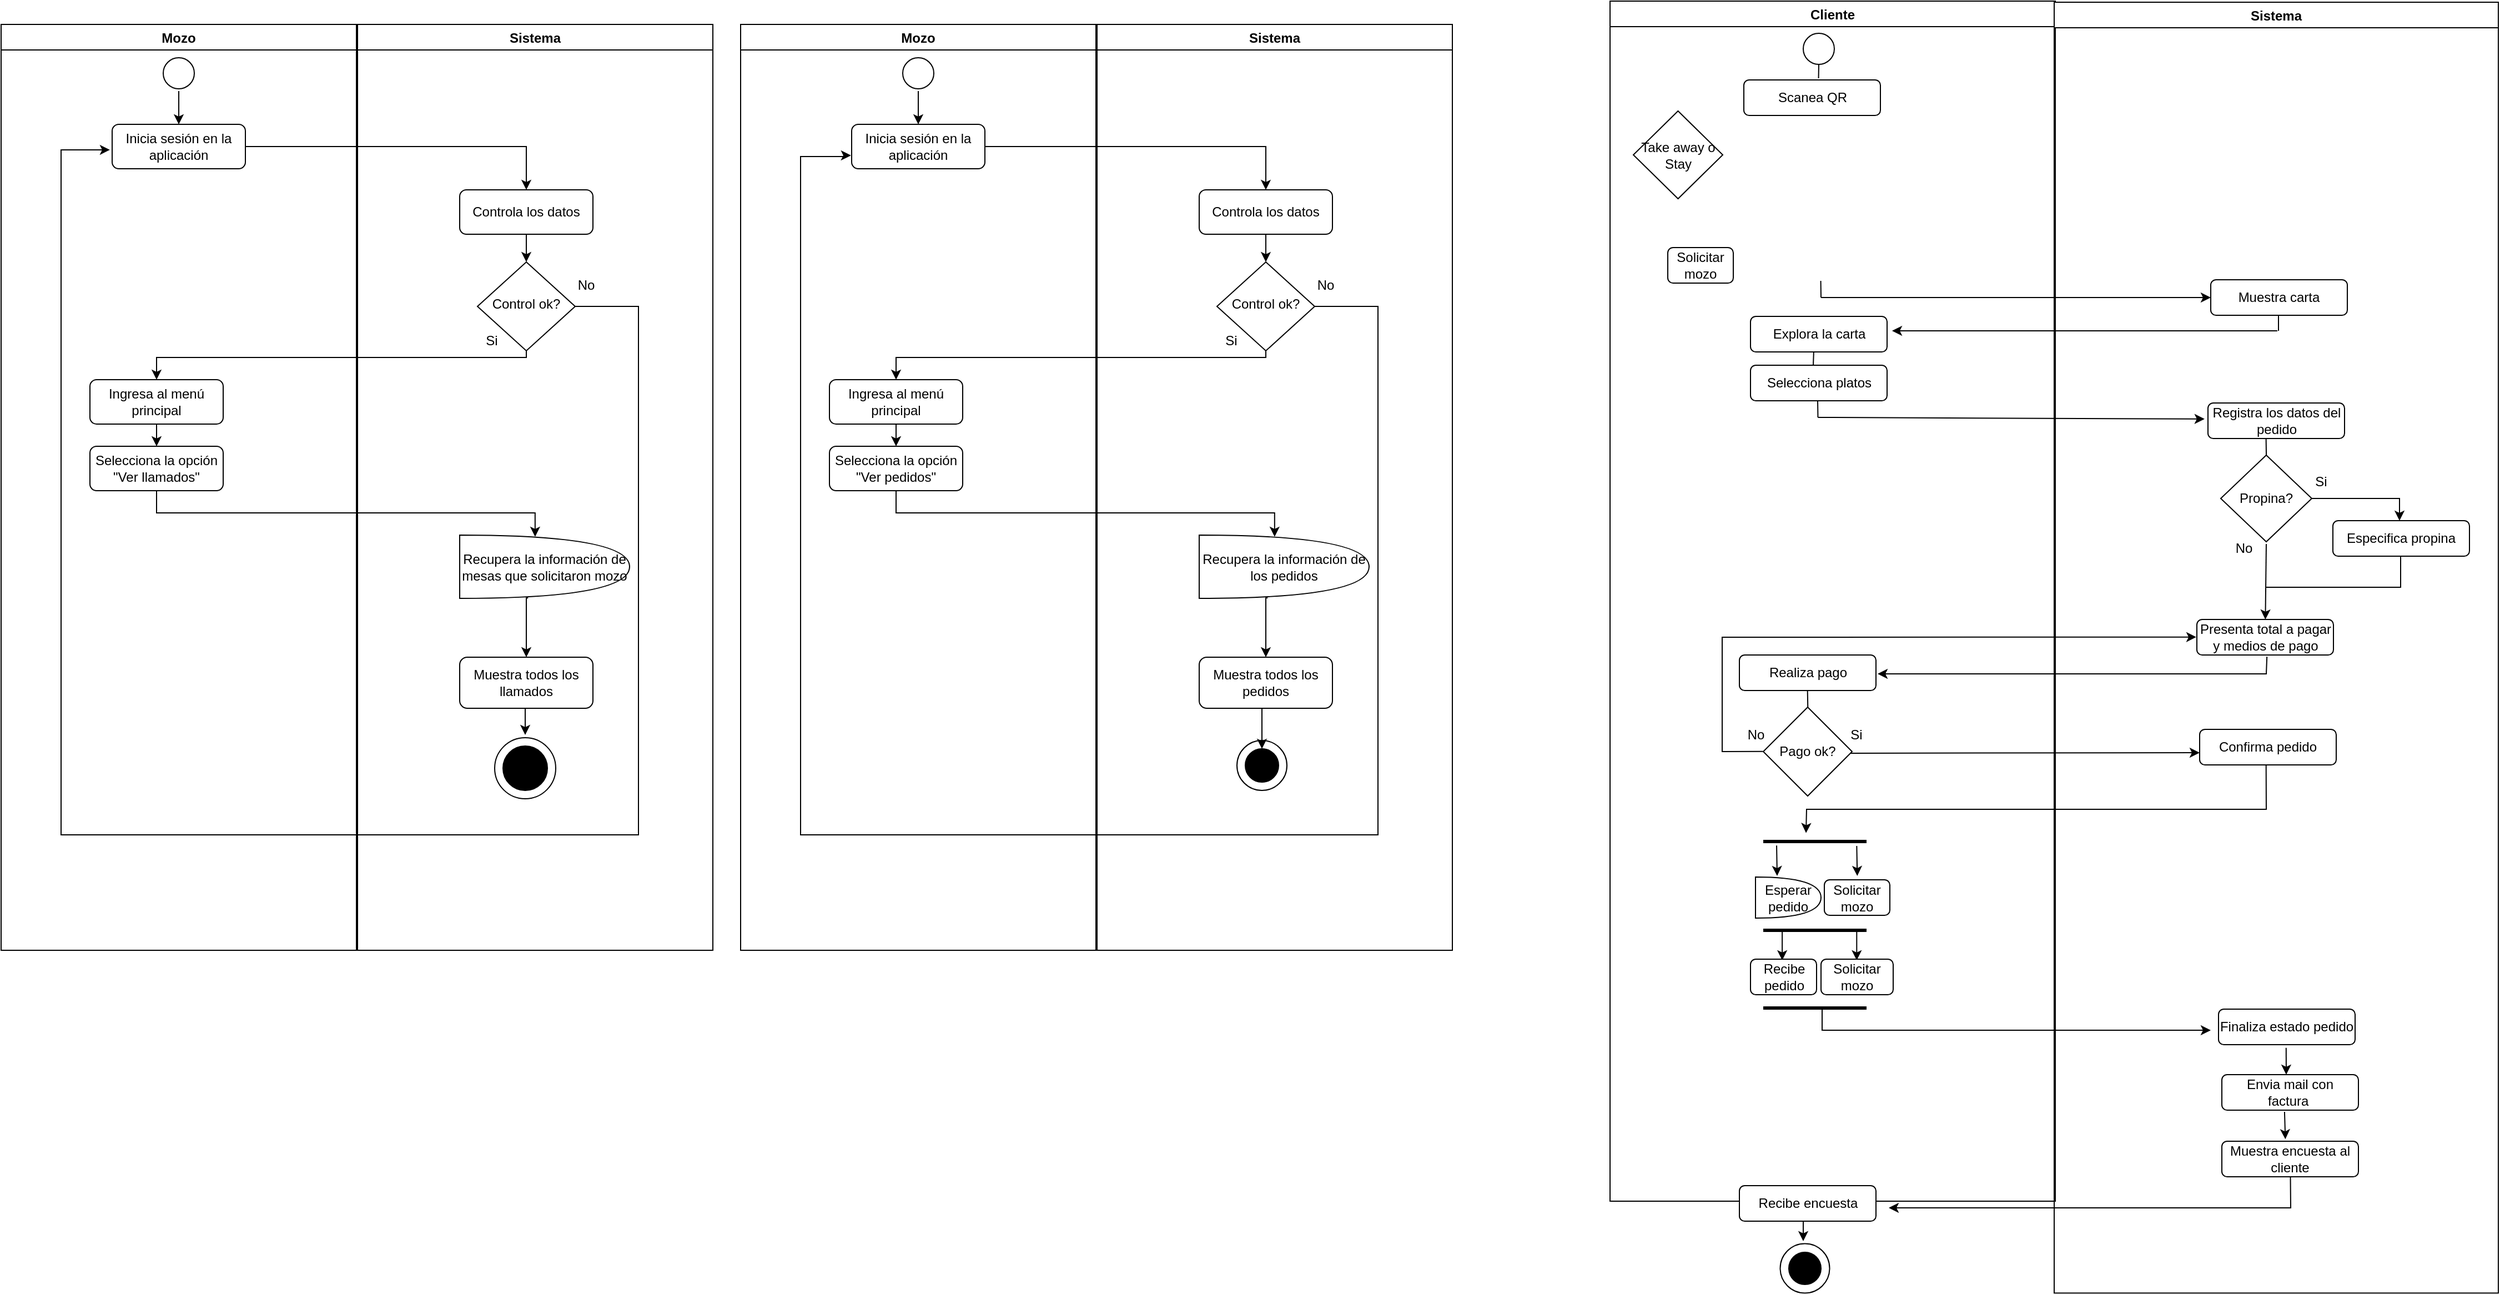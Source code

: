 <mxfile version="26.2.5">
  <diagram name="Página-1" id="A53tiu2hxCH45T0HwRFI">
    <mxGraphModel dx="3508" dy="497" grid="1" gridSize="10" guides="1" tooltips="1" connect="1" arrows="1" fold="1" page="1" pageScale="1" pageWidth="827" pageHeight="1169" math="0" shadow="0">
      <root>
        <mxCell id="0" />
        <mxCell id="1" parent="0" />
        <mxCell id="2XbuXTG4k0nstdT7yqiI-1" value="Cliente" style="swimlane" vertex="1" parent="1">
          <mxGeometry x="-271" y="999" width="401" height="1081" as="geometry" />
        </mxCell>
        <mxCell id="2XbuXTG4k0nstdT7yqiI-2" value="" style="endArrow=none;html=1;rounded=0;exitX=0.517;exitY=0;exitDx=0;exitDy=0;exitPerimeter=0;entryX=0.503;entryY=1.013;entryDx=0;entryDy=0;entryPerimeter=0;" edge="1" parent="2XbuXTG4k0nstdT7yqiI-1" source="2XbuXTG4k0nstdT7yqiI-5">
          <mxGeometry width="50" height="50" relative="1" as="geometry">
            <mxPoint x="190.04" y="116" as="sourcePoint" />
            <mxPoint x="190.36" y="89.52" as="targetPoint" />
          </mxGeometry>
        </mxCell>
        <mxCell id="2XbuXTG4k0nstdT7yqiI-3" value="" style="endArrow=none;html=1;rounded=0;exitX=0.517;exitY=0;exitDx=0;exitDy=0;exitPerimeter=0;" edge="1" parent="2XbuXTG4k0nstdT7yqiI-1">
          <mxGeometry width="50" height="50" relative="1" as="geometry">
            <mxPoint x="187.77" y="69.48" as="sourcePoint" />
            <mxPoint x="188" y="57" as="targetPoint" />
          </mxGeometry>
        </mxCell>
        <mxCell id="2XbuXTG4k0nstdT7yqiI-4" value="" style="ellipse;whiteSpace=wrap;html=1;aspect=fixed;" vertex="1" parent="2XbuXTG4k0nstdT7yqiI-1">
          <mxGeometry x="174" y="29" width="28" height="28" as="geometry" />
        </mxCell>
        <mxCell id="2XbuXTG4k0nstdT7yqiI-5" value="Scanea QR" style="rounded=1;whiteSpace=wrap;html=1;" vertex="1" parent="2XbuXTG4k0nstdT7yqiI-1">
          <mxGeometry x="120.5" y="71" width="123" height="32" as="geometry" />
        </mxCell>
        <mxCell id="2XbuXTG4k0nstdT7yqiI-6" value="Take away o Stay" style="rhombus;whiteSpace=wrap;html=1;" vertex="1" parent="2XbuXTG4k0nstdT7yqiI-1">
          <mxGeometry x="21" y="99" width="80.5" height="79" as="geometry" />
        </mxCell>
        <mxCell id="2XbuXTG4k0nstdT7yqiI-7" value="Solicitar mozo" style="rounded=1;whiteSpace=wrap;html=1;" vertex="1" parent="2XbuXTG4k0nstdT7yqiI-1">
          <mxGeometry x="52" y="222" width="59" height="32" as="geometry" />
        </mxCell>
        <mxCell id="2XbuXTG4k0nstdT7yqiI-8" value="Sistema" style="swimlane" vertex="1" parent="1">
          <mxGeometry x="129" y="1000" width="400" height="1162.75" as="geometry" />
        </mxCell>
        <mxCell id="2XbuXTG4k0nstdT7yqiI-9" value="" style="endArrow=none;html=1;rounded=0;entryX=0.503;entryY=1.013;entryDx=0;entryDy=0;entryPerimeter=0;" edge="1" parent="2XbuXTG4k0nstdT7yqiI-8">
          <mxGeometry width="50" height="50" relative="1" as="geometry">
            <mxPoint x="-210" y="266" as="sourcePoint" />
            <mxPoint x="-210.24" y="251" as="targetPoint" />
          </mxGeometry>
        </mxCell>
        <mxCell id="2XbuXTG4k0nstdT7yqiI-10" value="" style="endArrow=classic;html=1;rounded=0;" edge="1" parent="2XbuXTG4k0nstdT7yqiI-8">
          <mxGeometry width="50" height="50" relative="1" as="geometry">
            <mxPoint x="-210" y="266" as="sourcePoint" />
            <mxPoint x="141" y="266" as="targetPoint" />
          </mxGeometry>
        </mxCell>
        <mxCell id="2XbuXTG4k0nstdT7yqiI-11" value="Explora la carta" style="rounded=1;whiteSpace=wrap;html=1;" vertex="1" parent="2XbuXTG4k0nstdT7yqiI-8">
          <mxGeometry x="-273.5" y="283" width="123" height="32" as="geometry" />
        </mxCell>
        <mxCell id="2XbuXTG4k0nstdT7yqiI-12" value="" style="endArrow=classic;html=1;rounded=0;" edge="1" parent="2XbuXTG4k0nstdT7yqiI-8">
          <mxGeometry width="50" height="50" relative="1" as="geometry">
            <mxPoint x="201" y="296" as="sourcePoint" />
            <mxPoint x="-146" y="296" as="targetPoint" />
          </mxGeometry>
        </mxCell>
        <mxCell id="2XbuXTG4k0nstdT7yqiI-13" value="Selecciona platos" style="rounded=1;whiteSpace=wrap;html=1;" vertex="1" parent="2XbuXTG4k0nstdT7yqiI-8">
          <mxGeometry x="-273.5" y="327" width="123" height="32" as="geometry" />
        </mxCell>
        <mxCell id="2XbuXTG4k0nstdT7yqiI-14" value="" style="endArrow=none;html=1;rounded=0;entryX=0.463;entryY=0.995;entryDx=0;entryDy=0;entryPerimeter=0;" edge="1" parent="2XbuXTG4k0nstdT7yqiI-8" target="2XbuXTG4k0nstdT7yqiI-11">
          <mxGeometry width="50" height="50" relative="1" as="geometry">
            <mxPoint x="-217" y="327" as="sourcePoint" />
            <mxPoint x="-212" y="316" as="targetPoint" />
          </mxGeometry>
        </mxCell>
        <mxCell id="2XbuXTG4k0nstdT7yqiI-15" value="" style="endArrow=none;html=1;rounded=0;entryX=0.503;entryY=1.013;entryDx=0;entryDy=0;entryPerimeter=0;" edge="1" parent="2XbuXTG4k0nstdT7yqiI-8">
          <mxGeometry width="50" height="50" relative="1" as="geometry">
            <mxPoint x="-212.76" y="374" as="sourcePoint" />
            <mxPoint x="-213" y="359" as="targetPoint" />
          </mxGeometry>
        </mxCell>
        <mxCell id="2XbuXTG4k0nstdT7yqiI-16" value="" style="endArrow=classic;html=1;rounded=0;entryX=-0.015;entryY=0.51;entryDx=0;entryDy=0;entryPerimeter=0;" edge="1" parent="2XbuXTG4k0nstdT7yqiI-8">
          <mxGeometry width="50" height="50" relative="1" as="geometry">
            <mxPoint x="-212.76" y="374" as="sourcePoint" />
            <mxPoint x="135.44" y="375.4" as="targetPoint" />
          </mxGeometry>
        </mxCell>
        <mxCell id="2XbuXTG4k0nstdT7yqiI-17" value="" style="endArrow=none;html=1;rounded=0;entryX=0.503;entryY=1.013;entryDx=0;entryDy=0;entryPerimeter=0;" edge="1" parent="2XbuXTG4k0nstdT7yqiI-8">
          <mxGeometry width="50" height="50" relative="1" as="geometry">
            <mxPoint x="-221.87" y="635" as="sourcePoint" />
            <mxPoint x="-222.16" y="620" as="targetPoint" />
          </mxGeometry>
        </mxCell>
        <mxCell id="2XbuXTG4k0nstdT7yqiI-18" value="" style="endArrow=classic;html=1;rounded=0;" edge="1" parent="2XbuXTG4k0nstdT7yqiI-8">
          <mxGeometry width="50" height="50" relative="1" as="geometry">
            <mxPoint x="-209" y="906" as="sourcePoint" />
            <mxPoint x="141" y="926" as="targetPoint" />
            <Array as="points">
              <mxPoint x="-209" y="926" />
            </Array>
          </mxGeometry>
        </mxCell>
        <mxCell id="2XbuXTG4k0nstdT7yqiI-19" value="Presenta total a pagar y medios de pago" style="rounded=1;whiteSpace=wrap;html=1;" vertex="1" parent="2XbuXTG4k0nstdT7yqiI-8">
          <mxGeometry x="128.5" y="556" width="123" height="32" as="geometry" />
        </mxCell>
        <mxCell id="2XbuXTG4k0nstdT7yqiI-20" value="Realiza pago" style="rounded=1;whiteSpace=wrap;html=1;" vertex="1" parent="2XbuXTG4k0nstdT7yqiI-8">
          <mxGeometry x="-283.5" y="588" width="123" height="32" as="geometry" />
        </mxCell>
        <mxCell id="2XbuXTG4k0nstdT7yqiI-21" value="Si" style="text;html=1;align=center;verticalAlign=middle;whiteSpace=wrap;rounded=0;" vertex="1" parent="2XbuXTG4k0nstdT7yqiI-8">
          <mxGeometry x="-208" y="645" width="60" height="30" as="geometry" />
        </mxCell>
        <mxCell id="2XbuXTG4k0nstdT7yqiI-22" value="No" style="text;html=1;align=center;verticalAlign=middle;resizable=0;points=[];autosize=1;strokeColor=none;fillColor=none;" vertex="1" parent="2XbuXTG4k0nstdT7yqiI-8">
          <mxGeometry x="-289" y="645" width="40" height="30" as="geometry" />
        </mxCell>
        <mxCell id="2XbuXTG4k0nstdT7yqiI-23" value="Confirma pedido" style="rounded=1;whiteSpace=wrap;html=1;" vertex="1" parent="2XbuXTG4k0nstdT7yqiI-8">
          <mxGeometry x="131" y="655" width="123" height="32" as="geometry" />
        </mxCell>
        <mxCell id="2XbuXTG4k0nstdT7yqiI-24" value="Pago ok?" style="rhombus;whiteSpace=wrap;html=1;" vertex="1" parent="2XbuXTG4k0nstdT7yqiI-8">
          <mxGeometry x="-262" y="635" width="80" height="80" as="geometry" />
        </mxCell>
        <mxCell id="2XbuXTG4k0nstdT7yqiI-25" value="" style="endArrow=classic;html=1;rounded=0;exitX=0.513;exitY=1.048;exitDx=0;exitDy=0;exitPerimeter=0;" edge="1" parent="2XbuXTG4k0nstdT7yqiI-8" source="2XbuXTG4k0nstdT7yqiI-19">
          <mxGeometry width="50" height="50" relative="1" as="geometry">
            <mxPoint x="191" y="605" as="sourcePoint" />
            <mxPoint x="-159" y="605" as="targetPoint" />
            <Array as="points">
              <mxPoint x="191" y="605" />
            </Array>
          </mxGeometry>
        </mxCell>
        <mxCell id="2XbuXTG4k0nstdT7yqiI-26" value="" style="endArrow=classic;html=1;rounded=0;exitX=0.246;exitY=0.505;exitDx=0;exitDy=0;exitPerimeter=0;" edge="1" parent="2XbuXTG4k0nstdT7yqiI-8">
          <mxGeometry width="50" height="50" relative="1" as="geometry">
            <mxPoint x="-249.98" y="759.635" as="sourcePoint" />
            <mxPoint x="-249.5" y="787" as="targetPoint" />
          </mxGeometry>
        </mxCell>
        <mxCell id="2XbuXTG4k0nstdT7yqiI-27" value="" style="endArrow=classic;html=1;rounded=0;exitX=0.246;exitY=0.505;exitDx=0;exitDy=0;exitPerimeter=0;" edge="1" parent="2XbuXTG4k0nstdT7yqiI-8">
          <mxGeometry width="50" height="50" relative="1" as="geometry">
            <mxPoint x="-177.84" y="836" as="sourcePoint" />
            <mxPoint x="-177.84" y="863" as="targetPoint" />
          </mxGeometry>
        </mxCell>
        <mxCell id="2XbuXTG4k0nstdT7yqiI-28" value="Solicitar mozo" style="rounded=1;whiteSpace=wrap;html=1;" vertex="1" parent="2XbuXTG4k0nstdT7yqiI-8">
          <mxGeometry x="-207" y="790.5" width="59" height="32" as="geometry" />
        </mxCell>
        <mxCell id="2XbuXTG4k0nstdT7yqiI-29" value="Esperar pedido" style="shape=or;whiteSpace=wrap;html=1;" vertex="1" parent="2XbuXTG4k0nstdT7yqiI-8">
          <mxGeometry x="-269" y="788" width="59" height="37" as="geometry" />
        </mxCell>
        <mxCell id="2XbuXTG4k0nstdT7yqiI-30" value="" style="endArrow=classic;html=1;rounded=0;exitX=0.246;exitY=0.505;exitDx=0;exitDy=0;exitPerimeter=0;" edge="1" parent="2XbuXTG4k0nstdT7yqiI-8">
          <mxGeometry width="50" height="50" relative="1" as="geometry">
            <mxPoint x="-244.94" y="836" as="sourcePoint" />
            <mxPoint x="-244.94" y="863" as="targetPoint" />
          </mxGeometry>
        </mxCell>
        <mxCell id="2XbuXTG4k0nstdT7yqiI-31" value="Recibe pedido" style="rounded=1;whiteSpace=wrap;html=1;" vertex="1" parent="2XbuXTG4k0nstdT7yqiI-8">
          <mxGeometry x="-273.5" y="862" width="59.5" height="32" as="geometry" />
        </mxCell>
        <mxCell id="2XbuXTG4k0nstdT7yqiI-32" value="Solicitar mozo" style="rounded=1;whiteSpace=wrap;html=1;" vertex="1" parent="2XbuXTG4k0nstdT7yqiI-8">
          <mxGeometry x="-210" y="862" width="65" height="32" as="geometry" />
        </mxCell>
        <mxCell id="2XbuXTG4k0nstdT7yqiI-33" value="" style="endArrow=classic;html=1;rounded=0;exitX=0.246;exitY=0.505;exitDx=0;exitDy=0;exitPerimeter=0;" edge="1" parent="2XbuXTG4k0nstdT7yqiI-8">
          <mxGeometry width="50" height="50" relative="1" as="geometry">
            <mxPoint x="-177.83" y="760" as="sourcePoint" />
            <mxPoint x="-177.33" y="787" as="targetPoint" />
          </mxGeometry>
        </mxCell>
        <mxCell id="2XbuXTG4k0nstdT7yqiI-34" value="Recibe encuesta" style="rounded=1;whiteSpace=wrap;html=1;" vertex="1" parent="2XbuXTG4k0nstdT7yqiI-8">
          <mxGeometry x="-283.5" y="1066" width="123" height="32" as="geometry" />
        </mxCell>
        <mxCell id="2XbuXTG4k0nstdT7yqiI-35" value="" style="endArrow=classic;html=1;rounded=0;exitX=0.502;exitY=0.971;exitDx=0;exitDy=0;exitPerimeter=0;" edge="1" parent="2XbuXTG4k0nstdT7yqiI-8" source="2XbuXTG4k0nstdT7yqiI-55">
          <mxGeometry width="50" height="50" relative="1" as="geometry">
            <mxPoint x="-249" y="1006" as="sourcePoint" />
            <mxPoint x="-149" y="1086" as="targetPoint" />
            <Array as="points">
              <mxPoint x="213" y="1086" />
            </Array>
          </mxGeometry>
        </mxCell>
        <mxCell id="2XbuXTG4k0nstdT7yqiI-36" value="" style="ellipse;whiteSpace=wrap;html=1;aspect=fixed;fillStyle=auto;" vertex="1" parent="2XbuXTG4k0nstdT7yqiI-8">
          <mxGeometry x="-246.75" y="1118.25" width="44.5" height="44.5" as="geometry" />
        </mxCell>
        <mxCell id="2XbuXTG4k0nstdT7yqiI-37" value="Fin" style="ellipse;whiteSpace=wrap;html=1;aspect=fixed;fillStyle=solid;fillColor=#000000;" vertex="1" parent="2XbuXTG4k0nstdT7yqiI-8">
          <mxGeometry x="-239" y="1126" width="29" height="29" as="geometry" />
        </mxCell>
        <mxCell id="2XbuXTG4k0nstdT7yqiI-38" value="" style="endArrow=classic;html=1;rounded=0;exitX=0.246;exitY=0.505;exitDx=0;exitDy=0;exitPerimeter=0;" edge="1" parent="2XbuXTG4k0nstdT7yqiI-8">
          <mxGeometry width="50" height="50" relative="1" as="geometry">
            <mxPoint x="-226.0" y="1098" as="sourcePoint" />
            <mxPoint x="-226" y="1116" as="targetPoint" />
          </mxGeometry>
        </mxCell>
        <mxCell id="2XbuXTG4k0nstdT7yqiI-39" value="" style="endArrow=none;html=1;rounded=0;strokeWidth=3;" edge="1" parent="2XbuXTG4k0nstdT7yqiI-8">
          <mxGeometry width="50" height="50" relative="1" as="geometry">
            <mxPoint x="-262" y="756" as="sourcePoint" />
            <mxPoint x="-169" y="756" as="targetPoint" />
          </mxGeometry>
        </mxCell>
        <mxCell id="2XbuXTG4k0nstdT7yqiI-40" value="" style="endArrow=none;html=1;rounded=0;strokeWidth=3;" edge="1" parent="2XbuXTG4k0nstdT7yqiI-8">
          <mxGeometry width="50" height="50" relative="1" as="geometry">
            <mxPoint x="-262" y="836" as="sourcePoint" />
            <mxPoint x="-169" y="836" as="targetPoint" />
          </mxGeometry>
        </mxCell>
        <mxCell id="2XbuXTG4k0nstdT7yqiI-41" value="" style="endArrow=classic;html=1;rounded=0;exitX=0.981;exitY=0.518;exitDx=0;exitDy=0;exitPerimeter=0;" edge="1" parent="2XbuXTG4k0nstdT7yqiI-8" source="2XbuXTG4k0nstdT7yqiI-24">
          <mxGeometry width="50" height="50" relative="1" as="geometry">
            <mxPoint x="-179" y="686" as="sourcePoint" />
            <mxPoint x="131" y="676" as="targetPoint" />
          </mxGeometry>
        </mxCell>
        <mxCell id="2XbuXTG4k0nstdT7yqiI-42" value="" style="endArrow=none;html=1;rounded=0;strokeWidth=3;" edge="1" parent="2XbuXTG4k0nstdT7yqiI-8">
          <mxGeometry width="50" height="50" relative="1" as="geometry">
            <mxPoint x="-262" y="906" as="sourcePoint" />
            <mxPoint x="-169" y="906" as="targetPoint" />
          </mxGeometry>
        </mxCell>
        <mxCell id="2XbuXTG4k0nstdT7yqiI-43" value="Muestra carta" style="rounded=1;whiteSpace=wrap;html=1;" vertex="1" parent="2XbuXTG4k0nstdT7yqiI-8">
          <mxGeometry x="141" y="250" width="123" height="32" as="geometry" />
        </mxCell>
        <mxCell id="2XbuXTG4k0nstdT7yqiI-44" value="Registra los datos del pedido" style="rounded=1;whiteSpace=wrap;html=1;" vertex="1" parent="2XbuXTG4k0nstdT7yqiI-8">
          <mxGeometry x="138.5" y="361" width="123" height="32" as="geometry" />
        </mxCell>
        <mxCell id="2XbuXTG4k0nstdT7yqiI-45" value="" style="endArrow=none;html=1;rounded=0;entryX=0.503;entryY=1.013;entryDx=0;entryDy=0;entryPerimeter=0;" edge="1" parent="2XbuXTG4k0nstdT7yqiI-8">
          <mxGeometry width="50" height="50" relative="1" as="geometry">
            <mxPoint x="191.04" y="408" as="sourcePoint" />
            <mxPoint x="190.8" y="393" as="targetPoint" />
          </mxGeometry>
        </mxCell>
        <mxCell id="2XbuXTG4k0nstdT7yqiI-46" value="Propina?" style="rhombus;whiteSpace=wrap;html=1;" vertex="1" parent="2XbuXTG4k0nstdT7yqiI-8">
          <mxGeometry x="150" y="408" width="82" height="78" as="geometry" />
        </mxCell>
        <mxCell id="2XbuXTG4k0nstdT7yqiI-47" value="Si" style="text;html=1;align=center;verticalAlign=middle;whiteSpace=wrap;rounded=0;" vertex="1" parent="2XbuXTG4k0nstdT7yqiI-8">
          <mxGeometry x="210" y="417" width="61" height="30" as="geometry" />
        </mxCell>
        <mxCell id="2XbuXTG4k0nstdT7yqiI-48" value="" style="endArrow=classic;html=1;rounded=0;exitX=0.988;exitY=0.506;exitDx=0;exitDy=0;exitPerimeter=0;" edge="1" parent="2XbuXTG4k0nstdT7yqiI-8">
          <mxGeometry width="50" height="50" relative="1" as="geometry">
            <mxPoint x="231" y="447" as="sourcePoint" />
            <mxPoint x="311" y="467" as="targetPoint" />
            <Array as="points">
              <mxPoint x="311" y="447" />
            </Array>
          </mxGeometry>
        </mxCell>
        <mxCell id="2XbuXTG4k0nstdT7yqiI-49" value="Especifica propina" style="rounded=1;whiteSpace=wrap;html=1;" vertex="1" parent="2XbuXTG4k0nstdT7yqiI-8">
          <mxGeometry x="251" y="467" width="123" height="32" as="geometry" />
        </mxCell>
        <mxCell id="2XbuXTG4k0nstdT7yqiI-50" value="No" style="text;html=1;align=center;verticalAlign=middle;whiteSpace=wrap;rounded=0;" vertex="1" parent="2XbuXTG4k0nstdT7yqiI-8">
          <mxGeometry x="141" y="477" width="60" height="30" as="geometry" />
        </mxCell>
        <mxCell id="2XbuXTG4k0nstdT7yqiI-51" value="" style="endArrow=none;html=1;rounded=0;entryX=0.496;entryY=1.017;entryDx=0;entryDy=0;entryPerimeter=0;" edge="1" parent="2XbuXTG4k0nstdT7yqiI-8" target="2XbuXTG4k0nstdT7yqiI-49">
          <mxGeometry width="50" height="50" relative="1" as="geometry">
            <mxPoint x="191" y="527" as="sourcePoint" />
            <mxPoint x="311" y="507" as="targetPoint" />
            <Array as="points">
              <mxPoint x="312" y="527" />
            </Array>
          </mxGeometry>
        </mxCell>
        <mxCell id="2XbuXTG4k0nstdT7yqiI-52" value="" style="endArrow=classic;html=1;rounded=0;entryX=0.475;entryY=0.167;entryDx=0;entryDy=0;entryPerimeter=0;" edge="1" parent="2XbuXTG4k0nstdT7yqiI-8">
          <mxGeometry width="50" height="50" relative="1" as="geometry">
            <mxPoint x="190.84" y="687" as="sourcePoint" />
            <mxPoint x="-223.5" y="748.336" as="targetPoint" />
            <Array as="points">
              <mxPoint x="191" y="727" />
              <mxPoint x="-223" y="727" />
            </Array>
          </mxGeometry>
        </mxCell>
        <mxCell id="2XbuXTG4k0nstdT7yqiI-53" value="Finaliza estado pedido" style="rounded=1;whiteSpace=wrap;html=1;" vertex="1" parent="2XbuXTG4k0nstdT7yqiI-8">
          <mxGeometry x="148" y="907" width="123" height="32" as="geometry" />
        </mxCell>
        <mxCell id="2XbuXTG4k0nstdT7yqiI-54" value="Envia mail con factura&amp;nbsp;" style="rounded=1;whiteSpace=wrap;html=1;" vertex="1" parent="2XbuXTG4k0nstdT7yqiI-8">
          <mxGeometry x="151" y="966" width="123" height="32" as="geometry" />
        </mxCell>
        <mxCell id="2XbuXTG4k0nstdT7yqiI-55" value="Muestra encuesta al cliente" style="rounded=1;whiteSpace=wrap;html=1;" vertex="1" parent="2XbuXTG4k0nstdT7yqiI-8">
          <mxGeometry x="151" y="1026" width="123" height="32" as="geometry" />
        </mxCell>
        <mxCell id="2XbuXTG4k0nstdT7yqiI-56" value="" style="endArrow=classic;html=1;rounded=0;exitX=0.459;exitY=1.047;exitDx=0;exitDy=0;exitPerimeter=0;entryX=0.465;entryY=-0.058;entryDx=0;entryDy=0;entryPerimeter=0;" edge="1" parent="2XbuXTG4k0nstdT7yqiI-8" source="2XbuXTG4k0nstdT7yqiI-54" target="2XbuXTG4k0nstdT7yqiI-55">
          <mxGeometry width="50" height="50" relative="1" as="geometry">
            <mxPoint x="209.36" y="1019" as="sourcePoint" />
            <mxPoint x="207" y="1026" as="targetPoint" />
          </mxGeometry>
        </mxCell>
        <mxCell id="2XbuXTG4k0nstdT7yqiI-57" value="" style="endArrow=classic;html=1;rounded=0;exitX=0.495;exitY=1.088;exitDx=0;exitDy=0;exitPerimeter=0;" edge="1" parent="2XbuXTG4k0nstdT7yqiI-8" source="2XbuXTG4k0nstdT7yqiI-53">
          <mxGeometry width="50" height="50" relative="1" as="geometry">
            <mxPoint x="209.32" y="959" as="sourcePoint" />
            <mxPoint x="209" y="966" as="targetPoint" />
          </mxGeometry>
        </mxCell>
        <mxCell id="2XbuXTG4k0nstdT7yqiI-58" value="" style="endArrow=none;html=1;rounded=0;exitX=0.496;exitY=1.01;exitDx=0;exitDy=0;exitPerimeter=0;" edge="1" parent="2XbuXTG4k0nstdT7yqiI-8" source="2XbuXTG4k0nstdT7yqiI-43">
          <mxGeometry width="50" height="50" relative="1" as="geometry">
            <mxPoint x="-200" y="276" as="sourcePoint" />
            <mxPoint x="202" y="296" as="targetPoint" />
            <Array as="points">
              <mxPoint x="202" y="286" />
            </Array>
          </mxGeometry>
        </mxCell>
        <mxCell id="2XbuXTG4k0nstdT7yqiI-59" value="" style="endArrow=classic;html=1;rounded=0;" edge="1" parent="2XbuXTG4k0nstdT7yqiI-8" target="2XbuXTG4k0nstdT7yqiI-19">
          <mxGeometry width="50" height="50" relative="1" as="geometry">
            <mxPoint x="191" y="488" as="sourcePoint" />
            <mxPoint x="181" y="506" as="targetPoint" />
          </mxGeometry>
        </mxCell>
        <mxCell id="2XbuXTG4k0nstdT7yqiI-60" value="" style="endArrow=classic;html=1;rounded=0;exitX=-0.006;exitY=0.499;exitDx=0;exitDy=0;exitPerimeter=0;entryX=-0.004;entryY=0.495;entryDx=0;entryDy=0;entryPerimeter=0;" edge="1" parent="2XbuXTG4k0nstdT7yqiI-8" source="2XbuXTG4k0nstdT7yqiI-24" target="2XbuXTG4k0nstdT7yqiI-19">
          <mxGeometry width="50" height="50" relative="1" as="geometry">
            <mxPoint x="-349" y="589" as="sourcePoint" />
            <mxPoint x="121" y="469" as="targetPoint" />
            <Array as="points">
              <mxPoint x="-299" y="675" />
              <mxPoint x="-299" y="572" />
            </Array>
          </mxGeometry>
        </mxCell>
        <mxCell id="2XbuXTG4k0nstdT7yqiI-61" style="edgeStyle=orthogonalEdgeStyle;rounded=0;orthogonalLoop=1;jettySize=auto;html=1;exitX=1;exitY=0.5;exitDx=0;exitDy=0;entryX=0.5;entryY=0;entryDx=0;entryDy=0;" edge="1" parent="1" source="2XbuXTG4k0nstdT7yqiI-68" target="2XbuXTG4k0nstdT7yqiI-71">
          <mxGeometry relative="1" as="geometry" />
        </mxCell>
        <mxCell id="2XbuXTG4k0nstdT7yqiI-62" style="edgeStyle=orthogonalEdgeStyle;rounded=0;orthogonalLoop=1;jettySize=auto;html=1;entryX=0.5;entryY=0;entryDx=0;entryDy=0;" edge="1" parent="1" target="2XbuXTG4k0nstdT7yqiI-68">
          <mxGeometry relative="1" as="geometry">
            <mxPoint x="-894" y="1080" as="sourcePoint" />
          </mxGeometry>
        </mxCell>
        <mxCell id="2XbuXTG4k0nstdT7yqiI-63" value="Mozo" style="swimlane;" vertex="1" parent="1">
          <mxGeometry x="-1054" y="1020" width="320" height="834" as="geometry" />
        </mxCell>
        <mxCell id="2XbuXTG4k0nstdT7yqiI-64" value="Ingresa al menú principal" style="rounded=1;whiteSpace=wrap;html=1;fontSize=12;glass=0;strokeWidth=1;shadow=0;" vertex="1" parent="2XbuXTG4k0nstdT7yqiI-63">
          <mxGeometry x="80" y="320" width="120" height="40" as="geometry" />
        </mxCell>
        <mxCell id="2XbuXTG4k0nstdT7yqiI-65" value="Selecciona la opción &quot;Ver pedidos&quot;" style="rounded=1;whiteSpace=wrap;html=1;fontSize=12;glass=0;strokeWidth=1;shadow=0;" vertex="1" parent="2XbuXTG4k0nstdT7yqiI-63">
          <mxGeometry x="80" y="380" width="120" height="40" as="geometry" />
        </mxCell>
        <mxCell id="2XbuXTG4k0nstdT7yqiI-66" style="edgeStyle=orthogonalEdgeStyle;rounded=0;orthogonalLoop=1;jettySize=auto;html=1;exitX=0.5;exitY=1;exitDx=0;exitDy=0;entryX=0.5;entryY=0;entryDx=0;entryDy=0;" edge="1" parent="2XbuXTG4k0nstdT7yqiI-63" source="2XbuXTG4k0nstdT7yqiI-64" target="2XbuXTG4k0nstdT7yqiI-65">
          <mxGeometry relative="1" as="geometry" />
        </mxCell>
        <mxCell id="2XbuXTG4k0nstdT7yqiI-67" value="" style="ellipse;whiteSpace=wrap;html=1;aspect=fixed;" vertex="1" parent="2XbuXTG4k0nstdT7yqiI-63">
          <mxGeometry x="146" y="30" width="28" height="28" as="geometry" />
        </mxCell>
        <mxCell id="2XbuXTG4k0nstdT7yqiI-68" value="Inicia sesión en la aplicación" style="rounded=1;whiteSpace=wrap;html=1;fontSize=12;glass=0;strokeWidth=1;shadow=0;" vertex="1" parent="2XbuXTG4k0nstdT7yqiI-63">
          <mxGeometry x="100" y="90" width="120" height="40" as="geometry" />
        </mxCell>
        <mxCell id="2XbuXTG4k0nstdT7yqiI-69" value="Sistema" style="swimlane;" vertex="1" parent="1">
          <mxGeometry x="-733" y="1020" width="320" height="834" as="geometry" />
        </mxCell>
        <mxCell id="2XbuXTG4k0nstdT7yqiI-70" style="edgeStyle=orthogonalEdgeStyle;rounded=0;orthogonalLoop=1;jettySize=auto;html=1;exitX=0.5;exitY=1;exitDx=0;exitDy=0;entryX=0.5;entryY=0;entryDx=0;entryDy=0;" edge="1" parent="2XbuXTG4k0nstdT7yqiI-69" source="2XbuXTG4k0nstdT7yqiI-71" target="2XbuXTG4k0nstdT7yqiI-72">
          <mxGeometry relative="1" as="geometry" />
        </mxCell>
        <mxCell id="2XbuXTG4k0nstdT7yqiI-71" value="Controla los datos" style="rounded=1;whiteSpace=wrap;html=1;fontSize=12;glass=0;strokeWidth=1;shadow=0;" vertex="1" parent="2XbuXTG4k0nstdT7yqiI-69">
          <mxGeometry x="92" y="149" width="120" height="40" as="geometry" />
        </mxCell>
        <mxCell id="2XbuXTG4k0nstdT7yqiI-72" value="Control ok?" style="rhombus;whiteSpace=wrap;html=1;shadow=0;fontFamily=Helvetica;fontSize=12;align=center;strokeWidth=1;spacing=6;spacingTop=-4;" vertex="1" parent="2XbuXTG4k0nstdT7yqiI-69">
          <mxGeometry x="108" y="214" width="88" height="80" as="geometry" />
        </mxCell>
        <mxCell id="2XbuXTG4k0nstdT7yqiI-73" value="No" style="text;html=1;align=center;verticalAlign=middle;whiteSpace=wrap;rounded=0;" vertex="1" parent="2XbuXTG4k0nstdT7yqiI-69">
          <mxGeometry x="176" y="220" width="60" height="30" as="geometry" />
        </mxCell>
        <mxCell id="2XbuXTG4k0nstdT7yqiI-74" value="Si" style="text;html=1;align=center;verticalAlign=middle;whiteSpace=wrap;rounded=0;" vertex="1" parent="2XbuXTG4k0nstdT7yqiI-69">
          <mxGeometry x="91" y="270" width="60" height="30" as="geometry" />
        </mxCell>
        <mxCell id="2XbuXTG4k0nstdT7yqiI-75" value="Muestra todos los pedidos" style="rounded=1;whiteSpace=wrap;html=1;fontSize=12;glass=0;strokeWidth=1;shadow=0;" vertex="1" parent="2XbuXTG4k0nstdT7yqiI-69">
          <mxGeometry x="92" y="570" width="120" height="46" as="geometry" />
        </mxCell>
        <mxCell id="2XbuXTG4k0nstdT7yqiI-76" style="edgeStyle=orthogonalEdgeStyle;rounded=0;orthogonalLoop=1;jettySize=auto;html=1;exitX=0.403;exitY=0.993;exitDx=0;exitDy=0;exitPerimeter=0;entryX=0.5;entryY=0;entryDx=0;entryDy=0;" edge="1" parent="2XbuXTG4k0nstdT7yqiI-69" source="2XbuXTG4k0nstdT7yqiI-77" target="2XbuXTG4k0nstdT7yqiI-75">
          <mxGeometry relative="1" as="geometry">
            <Array as="points">
              <mxPoint x="152" y="517" />
            </Array>
          </mxGeometry>
        </mxCell>
        <mxCell id="2XbuXTG4k0nstdT7yqiI-77" value="Recupera la información de los pedidos" style="shape=or;whiteSpace=wrap;html=1;" vertex="1" parent="2XbuXTG4k0nstdT7yqiI-69">
          <mxGeometry x="92" y="460" width="153" height="57" as="geometry" />
        </mxCell>
        <mxCell id="2XbuXTG4k0nstdT7yqiI-78" value="" style="ellipse;whiteSpace=wrap;html=1;aspect=fixed;fillStyle=auto;" vertex="1" parent="2XbuXTG4k0nstdT7yqiI-69">
          <mxGeometry x="126" y="645" width="45" height="45" as="geometry" />
        </mxCell>
        <mxCell id="2XbuXTG4k0nstdT7yqiI-79" value="" style="edgeStyle=orthogonalEdgeStyle;rounded=0;orthogonalLoop=1;jettySize=auto;html=1;exitX=0.5;exitY=1;exitDx=0;exitDy=0;entryX=0.5;entryY=0;entryDx=0;entryDy=0;" edge="1" parent="2XbuXTG4k0nstdT7yqiI-69" source="2XbuXTG4k0nstdT7yqiI-75" target="2XbuXTG4k0nstdT7yqiI-80">
          <mxGeometry relative="1" as="geometry">
            <mxPoint x="-581" y="1636" as="sourcePoint" />
            <mxPoint x="-582" y="1754" as="targetPoint" />
          </mxGeometry>
        </mxCell>
        <mxCell id="2XbuXTG4k0nstdT7yqiI-80" value="Fin" style="ellipse;whiteSpace=wrap;html=1;aspect=fixed;fillStyle=solid;fillColor=#000000;" vertex="1" parent="2XbuXTG4k0nstdT7yqiI-69">
          <mxGeometry x="133.5" y="652.5" width="30" height="30" as="geometry" />
        </mxCell>
        <mxCell id="2XbuXTG4k0nstdT7yqiI-81" style="edgeStyle=orthogonalEdgeStyle;rounded=0;orthogonalLoop=1;jettySize=auto;html=1;exitX=1;exitY=0.5;exitDx=0;exitDy=0;entryX=-0.005;entryY=0.701;entryDx=0;entryDy=0;entryPerimeter=0;" edge="1" parent="1" source="2XbuXTG4k0nstdT7yqiI-72" target="2XbuXTG4k0nstdT7yqiI-68">
          <mxGeometry relative="1" as="geometry">
            <mxPoint x="-920" y="1200" as="targetPoint" />
            <Array as="points">
              <mxPoint x="-480" y="1274" />
              <mxPoint x="-480" y="1750" />
              <mxPoint x="-1000" y="1750" />
              <mxPoint x="-1000" y="1139" />
              <mxPoint x="-959" y="1139" />
            </Array>
          </mxGeometry>
        </mxCell>
        <mxCell id="2XbuXTG4k0nstdT7yqiI-82" style="edgeStyle=orthogonalEdgeStyle;rounded=0;orthogonalLoop=1;jettySize=auto;html=1;exitX=0.5;exitY=1;exitDx=0;exitDy=0;entryX=0.5;entryY=0;entryDx=0;entryDy=0;" edge="1" parent="1" source="2XbuXTG4k0nstdT7yqiI-72" target="2XbuXTG4k0nstdT7yqiI-64">
          <mxGeometry relative="1" as="geometry">
            <Array as="points">
              <mxPoint x="-581" y="1320" />
              <mxPoint x="-914" y="1320" />
            </Array>
          </mxGeometry>
        </mxCell>
        <mxCell id="2XbuXTG4k0nstdT7yqiI-83" style="edgeStyle=orthogonalEdgeStyle;rounded=0;orthogonalLoop=1;jettySize=auto;html=1;exitX=0.5;exitY=1;exitDx=0;exitDy=0;entryX=0.444;entryY=0.026;entryDx=0;entryDy=0;entryPerimeter=0;" edge="1" parent="1" source="2XbuXTG4k0nstdT7yqiI-65" target="2XbuXTG4k0nstdT7yqiI-77">
          <mxGeometry relative="1" as="geometry" />
        </mxCell>
        <mxCell id="2XbuXTG4k0nstdT7yqiI-84" style="edgeStyle=orthogonalEdgeStyle;rounded=0;orthogonalLoop=1;jettySize=auto;html=1;exitX=1;exitY=0.5;exitDx=0;exitDy=0;entryX=0.5;entryY=0;entryDx=0;entryDy=0;" edge="1" parent="1" source="2XbuXTG4k0nstdT7yqiI-91" target="2XbuXTG4k0nstdT7yqiI-94">
          <mxGeometry relative="1" as="geometry" />
        </mxCell>
        <mxCell id="2XbuXTG4k0nstdT7yqiI-85" style="edgeStyle=orthogonalEdgeStyle;rounded=0;orthogonalLoop=1;jettySize=auto;html=1;entryX=0.5;entryY=0;entryDx=0;entryDy=0;" edge="1" parent="1" target="2XbuXTG4k0nstdT7yqiI-91">
          <mxGeometry relative="1" as="geometry">
            <mxPoint x="-1560" y="1080" as="sourcePoint" />
          </mxGeometry>
        </mxCell>
        <mxCell id="2XbuXTG4k0nstdT7yqiI-86" value="Mozo" style="swimlane;" vertex="1" parent="1">
          <mxGeometry x="-1720" y="1020" width="320" height="834" as="geometry" />
        </mxCell>
        <mxCell id="2XbuXTG4k0nstdT7yqiI-87" value="Ingresa al menú principal" style="rounded=1;whiteSpace=wrap;html=1;fontSize=12;glass=0;strokeWidth=1;shadow=0;" vertex="1" parent="2XbuXTG4k0nstdT7yqiI-86">
          <mxGeometry x="80" y="320" width="120" height="40" as="geometry" />
        </mxCell>
        <mxCell id="2XbuXTG4k0nstdT7yqiI-88" value="Selecciona la opción &quot;Ver llamados&quot;" style="rounded=1;whiteSpace=wrap;html=1;fontSize=12;glass=0;strokeWidth=1;shadow=0;" vertex="1" parent="2XbuXTG4k0nstdT7yqiI-86">
          <mxGeometry x="80" y="380" width="120" height="40" as="geometry" />
        </mxCell>
        <mxCell id="2XbuXTG4k0nstdT7yqiI-89" style="edgeStyle=orthogonalEdgeStyle;rounded=0;orthogonalLoop=1;jettySize=auto;html=1;exitX=0.5;exitY=1;exitDx=0;exitDy=0;entryX=0.5;entryY=0;entryDx=0;entryDy=0;" edge="1" parent="2XbuXTG4k0nstdT7yqiI-86" source="2XbuXTG4k0nstdT7yqiI-87" target="2XbuXTG4k0nstdT7yqiI-88">
          <mxGeometry relative="1" as="geometry" />
        </mxCell>
        <mxCell id="2XbuXTG4k0nstdT7yqiI-90" value="" style="ellipse;whiteSpace=wrap;html=1;aspect=fixed;" vertex="1" parent="2XbuXTG4k0nstdT7yqiI-86">
          <mxGeometry x="146" y="30" width="28" height="28" as="geometry" />
        </mxCell>
        <mxCell id="2XbuXTG4k0nstdT7yqiI-91" value="Inicia sesión en la aplicación" style="rounded=1;whiteSpace=wrap;html=1;fontSize=12;glass=0;strokeWidth=1;shadow=0;" vertex="1" parent="2XbuXTG4k0nstdT7yqiI-86">
          <mxGeometry x="100" y="90" width="120" height="40" as="geometry" />
        </mxCell>
        <mxCell id="2XbuXTG4k0nstdT7yqiI-92" value="Sistema" style="swimlane;" vertex="1" parent="1">
          <mxGeometry x="-1399" y="1020" width="320" height="834" as="geometry" />
        </mxCell>
        <mxCell id="2XbuXTG4k0nstdT7yqiI-93" style="edgeStyle=orthogonalEdgeStyle;rounded=0;orthogonalLoop=1;jettySize=auto;html=1;exitX=0.5;exitY=1;exitDx=0;exitDy=0;entryX=0.5;entryY=0;entryDx=0;entryDy=0;" edge="1" parent="2XbuXTG4k0nstdT7yqiI-92" source="2XbuXTG4k0nstdT7yqiI-94" target="2XbuXTG4k0nstdT7yqiI-95">
          <mxGeometry relative="1" as="geometry" />
        </mxCell>
        <mxCell id="2XbuXTG4k0nstdT7yqiI-94" value="Controla los datos" style="rounded=1;whiteSpace=wrap;html=1;fontSize=12;glass=0;strokeWidth=1;shadow=0;" vertex="1" parent="2XbuXTG4k0nstdT7yqiI-92">
          <mxGeometry x="92" y="149" width="120" height="40" as="geometry" />
        </mxCell>
        <mxCell id="2XbuXTG4k0nstdT7yqiI-95" value="Control ok?" style="rhombus;whiteSpace=wrap;html=1;shadow=0;fontFamily=Helvetica;fontSize=12;align=center;strokeWidth=1;spacing=6;spacingTop=-4;" vertex="1" parent="2XbuXTG4k0nstdT7yqiI-92">
          <mxGeometry x="108" y="214" width="88" height="80" as="geometry" />
        </mxCell>
        <mxCell id="2XbuXTG4k0nstdT7yqiI-96" value="No" style="text;html=1;align=center;verticalAlign=middle;whiteSpace=wrap;rounded=0;" vertex="1" parent="2XbuXTG4k0nstdT7yqiI-92">
          <mxGeometry x="176" y="220" width="60" height="30" as="geometry" />
        </mxCell>
        <mxCell id="2XbuXTG4k0nstdT7yqiI-97" value="Si" style="text;html=1;align=center;verticalAlign=middle;whiteSpace=wrap;rounded=0;" vertex="1" parent="2XbuXTG4k0nstdT7yqiI-92">
          <mxGeometry x="91" y="270" width="60" height="30" as="geometry" />
        </mxCell>
        <mxCell id="2XbuXTG4k0nstdT7yqiI-98" value="Muestra todos los llamados" style="rounded=1;whiteSpace=wrap;html=1;fontSize=12;glass=0;strokeWidth=1;shadow=0;" vertex="1" parent="2XbuXTG4k0nstdT7yqiI-92">
          <mxGeometry x="92" y="570" width="120" height="46" as="geometry" />
        </mxCell>
        <mxCell id="2XbuXTG4k0nstdT7yqiI-99" style="edgeStyle=orthogonalEdgeStyle;rounded=0;orthogonalLoop=1;jettySize=auto;html=1;exitX=0.403;exitY=0.993;exitDx=0;exitDy=0;exitPerimeter=0;entryX=0.5;entryY=0;entryDx=0;entryDy=0;" edge="1" parent="2XbuXTG4k0nstdT7yqiI-92" source="2XbuXTG4k0nstdT7yqiI-100" target="2XbuXTG4k0nstdT7yqiI-98">
          <mxGeometry relative="1" as="geometry">
            <Array as="points">
              <mxPoint x="152" y="517" />
            </Array>
          </mxGeometry>
        </mxCell>
        <mxCell id="2XbuXTG4k0nstdT7yqiI-100" value="Recupera la información de mesas que solicitaron mozo" style="shape=or;whiteSpace=wrap;html=1;" vertex="1" parent="2XbuXTG4k0nstdT7yqiI-92">
          <mxGeometry x="92" y="460" width="153" height="57" as="geometry" />
        </mxCell>
        <mxCell id="2XbuXTG4k0nstdT7yqiI-101" value="" style="ellipse;whiteSpace=wrap;html=1;aspect=fixed;fillStyle=auto;" vertex="1" parent="2XbuXTG4k0nstdT7yqiI-92">
          <mxGeometry x="123.5" y="642.5" width="55" height="55" as="geometry" />
        </mxCell>
        <mxCell id="2XbuXTG4k0nstdT7yqiI-102" value="" style="edgeStyle=orthogonalEdgeStyle;rounded=0;orthogonalLoop=1;jettySize=auto;html=1;exitX=0.5;exitY=1;exitDx=0;exitDy=0;" edge="1" parent="2XbuXTG4k0nstdT7yqiI-92" source="2XbuXTG4k0nstdT7yqiI-98">
          <mxGeometry relative="1" as="geometry">
            <mxPoint x="-581" y="1636" as="sourcePoint" />
            <mxPoint x="151" y="640" as="targetPoint" />
            <Array as="points">
              <mxPoint x="151" y="616" />
            </Array>
          </mxGeometry>
        </mxCell>
        <mxCell id="2XbuXTG4k0nstdT7yqiI-103" value="Fin" style="ellipse;whiteSpace=wrap;html=1;aspect=fixed;fillStyle=solid;fillColor=#000000;" vertex="1" parent="2XbuXTG4k0nstdT7yqiI-92">
          <mxGeometry x="131" y="650" width="40" height="40" as="geometry" />
        </mxCell>
        <mxCell id="2XbuXTG4k0nstdT7yqiI-104" style="edgeStyle=orthogonalEdgeStyle;rounded=0;orthogonalLoop=1;jettySize=auto;html=1;exitX=1;exitY=0.5;exitDx=0;exitDy=0;entryX=-0.017;entryY=0.574;entryDx=0;entryDy=0;entryPerimeter=0;" edge="1" parent="1" source="2XbuXTG4k0nstdT7yqiI-95" target="2XbuXTG4k0nstdT7yqiI-91">
          <mxGeometry relative="1" as="geometry">
            <mxPoint x="-1110" y="1414" as="targetPoint" />
            <Array as="points">
              <mxPoint x="-1146" y="1274" />
              <mxPoint x="-1146" y="1750" />
              <mxPoint x="-1666" y="1750" />
              <mxPoint x="-1666" y="1133" />
            </Array>
          </mxGeometry>
        </mxCell>
        <mxCell id="2XbuXTG4k0nstdT7yqiI-105" style="edgeStyle=orthogonalEdgeStyle;rounded=0;orthogonalLoop=1;jettySize=auto;html=1;exitX=0.5;exitY=1;exitDx=0;exitDy=0;entryX=0.5;entryY=0;entryDx=0;entryDy=0;" edge="1" parent="1" source="2XbuXTG4k0nstdT7yqiI-95" target="2XbuXTG4k0nstdT7yqiI-87">
          <mxGeometry relative="1" as="geometry">
            <Array as="points">
              <mxPoint x="-1247" y="1320" />
              <mxPoint x="-1580" y="1320" />
            </Array>
          </mxGeometry>
        </mxCell>
        <mxCell id="2XbuXTG4k0nstdT7yqiI-106" style="edgeStyle=orthogonalEdgeStyle;rounded=0;orthogonalLoop=1;jettySize=auto;html=1;exitX=0.5;exitY=1;exitDx=0;exitDy=0;entryX=0.444;entryY=0.026;entryDx=0;entryDy=0;entryPerimeter=0;" edge="1" parent="1" source="2XbuXTG4k0nstdT7yqiI-88" target="2XbuXTG4k0nstdT7yqiI-100">
          <mxGeometry relative="1" as="geometry" />
        </mxCell>
      </root>
    </mxGraphModel>
  </diagram>
</mxfile>
